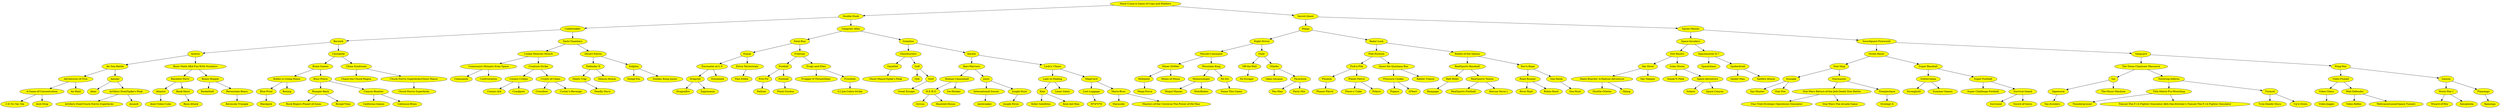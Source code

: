 digraph ArvoreJogos {
"Maze-Craze:A-Game-of-Cops-and-Robbers" [label="Maze-Craze:A-Game-of-Cops-and-Robbers", style=filled, fillcolor="#FFFF00"];
"Double-Dunk" [label="Double-Dunk", style=filled, fillcolor="#FFFF00"];
"Codebreaker" [label="Codebreaker", style=filled, fillcolor="#FFFF00"];
"Berzerk" [label="Berzerk", style=filled, fillcolor="#FFFF00"];
"Asterix" [label="Asterix", style=filled, fillcolor="#FFFF00"];
"Air-Sea-Battle" [label="Air-Sea-Battle", style=filled, fillcolor="#FFFF00"];
"Adventures-of-Tron" [label="Adventures-of-Tron", style=filled, fillcolor="#FFFF00"];
"A-Game-of-Concentration" [label="A-Game-of-Concentration", style=filled, fillcolor="#FFFF00"];
"3-D-Tic-Tac-Toe" [label="3-D-Tic-Tac-Toe", style=filled, fillcolor="#FFFF00"];
"Acid-Drop" [label="Acid-Drop", style=filled, fillcolor="#FFFF00"];
"A-Game-of-Concentration" -> "3-D-Tic-Tac-Toe";
"A-Game-of-Concentration" -> "Acid-Drop";
"Air-Raid" [label="Air-Raid", style=filled, fillcolor="#FFFF00"];
"Adventures-of-Tron" -> "A-Game-of-Concentration";
"Adventures-of-Tron" -> "Air-Raid";
"Amidar" [label="Amidar", style=filled, fillcolor="#FFFF00"];
"Alien" [label="Alien", style=filled, fillcolor="#FFFF00"];
"Artillery-Duel/Spike's-Peak" [label="Artillery-Duel/Spike's-Peak", style=filled, fillcolor="#FFFF00"];
"Artillery-Duel/Chuck-Norris-Superkicks" [label="Artillery-Duel/Chuck-Norris-Superkicks", style=filled, fillcolor="#FFFF00"];
"Assault" [label="Assault", style=filled, fillcolor="#FFFF00"];
"Artillery-Duel/Spike's-Peak" -> "Artillery-Duel/Chuck-Norris-Superkicks";
"Artillery-Duel/Spike's-Peak" -> "Assault";
"Amidar" -> "Alien";
"Amidar" -> "Artillery-Duel/Spike's-Peak";
"Air-Sea-Battle" -> "Adventures-of-Tron";
"Air-Sea-Battle" -> "Amidar";
"Basic-Math-AKA-Fun-With-Numbers" [label="Basic-Math-AKA-Fun-With-Numbers", style=filled, fillcolor="#FFFF00"];
"Bachelor-Party" [label="Bachelor-Party", style=filled, fillcolor="#FFFF00"];
"Atlantis" [label="Atlantis", style=filled, fillcolor="#FFFF00"];
"Atari-Video-Cube" [label="Atari-Video-Cube", style=filled, fillcolor="#FFFF00"];
"Atlantis" -> "Atari-Video-Cube";
"Bank-Heist" [label="Bank-Heist", style=filled, fillcolor="#FFFF00"];
"Base-Attack" [label="Base-Attack", style=filled, fillcolor="#FFFF00"];
"Bank-Heist" -> "Base-Attack";
"Bachelor-Party" -> "Atlantis";
"Bachelor-Party" -> "Bank-Heist";
"Beany-Bopper" [label="Beany-Bopper", style=filled, fillcolor="#FFFF00"];
"Basketball" [label="Basketball", style=filled, fillcolor="#FFFF00"];
"Berenstain-Bears" [label="Berenstain-Bears", style=filled, fillcolor="#FFFF00"];
"Bermuda-Triangle" [label="Bermuda-Triangle", style=filled, fillcolor="#FFFF00"];
"Berenstain-Bears" -> "Bermuda-Triangle";
"Beany-Bopper" -> "Basketball";
"Beany-Bopper" -> "Berenstain-Bears";
"Basic-Math-AKA-Fun-With-Numbers" -> "Bachelor-Party";
"Basic-Math-AKA-Fun-With-Numbers" -> "Beany-Bopper";
"Asterix" -> "Air-Sea-Battle";
"Asterix" -> "Basic-Math-AKA-Fun-With-Numbers";
"Centipede" [label="Centipede", style=filled, fillcolor="#FFFF00"];
"Brain-Games" [label="Brain-Games", style=filled, fillcolor="#FFFF00"];
"Bobby-is-Going-Home" [label="Bobby-is-Going-Home", style=filled, fillcolor="#FFFF00"];
"Blue-Print" [label="Blue-Print", style=filled, fillcolor="#FFFF00"];
"Blackjack" [label="Blackjack", style=filled, fillcolor="#FFFF00"];
"Blue-Print" -> "Blackjack";
"Boxing" [label="Boxing", style=filled, fillcolor="#FFFF00"];
"Bobby-is-Going-Home" -> "Blue-Print";
"Bobby-is-Going-Home" -> "Boxing";
"Busy-Police" [label="Busy-Police", style=filled, fillcolor="#FFFF00"];
"Bumper-Bash" [label="Bumper-Bash", style=filled, fillcolor="#FFFF00"];
"Buck-Rogers:Planet-of-Zoom" [label="Buck-Rogers:Planet-of-Zoom", style=filled, fillcolor="#FFFF00"];
"BurgerTime" [label="BurgerTime", style=filled, fillcolor="#FFFF00"];
"Bumper-Bash" -> "Buck-Rogers:Planet-of-Zoom";
"Bumper-Bash" -> "BurgerTime";
"Canyon-Bomber" [label="Canyon-Bomber", style=filled, fillcolor="#FFFF00"];
"California-Games" [label="California-Games", style=filled, fillcolor="#FFFF00"];
"Cathouse-Blues" [label="Cathouse-Blues", style=filled, fillcolor="#FFFF00"];
"Canyon-Bomber" -> "California-Games";
"Canyon-Bomber" -> "Cathouse-Blues";
"Busy-Police" -> "Bumper-Bash";
"Busy-Police" -> "Canyon-Bomber";
"Brain-Games" -> "Bobby-is-Going-Home";
"Brain-Games" -> "Busy-Police";
"China-Syndrome" [label="China-Syndrome", style=filled, fillcolor="#FFFF00"];
"Chase-the-Chuck-Wagon" [label="Chase-the-Chuck-Wagon", style=filled, fillcolor="#FFFF00"];
"Chuck-Norris-Superkicks/Ghost-Manor" [label="Chuck-Norris-Superkicks/Ghost-Manor", style=filled, fillcolor="#FFFF00"];
"Chuck-Norris-Superkicks" [label="Chuck-Norris-Superkicks", style=filled, fillcolor="#FFFF00"];
"Chuck-Norris-Superkicks/Ghost-Manor" -> "Chuck-Norris-Superkicks";
"China-Syndrome" -> "Chase-the-Chuck-Wagon";
"China-Syndrome" -> "Chuck-Norris-Superkicks/Ghost-Manor";
"Centipede" -> "Brain-Games";
"Centipede" -> "China-Syndrome";
"Berzerk" -> "Asterix";
"Berzerk" -> "Centipede";
"Dark-Chambers" [label="Dark-Chambers", style=filled, fillcolor="#FFFF00"];
"Cookie-Monster-Munch" [label="Cookie-Monster-Munch", style=filled, fillcolor="#FFFF00"];
"Communist-Mutants-from-Space" [label="Communist-Mutants-from-Space", style=filled, fillcolor="#FFFF00"];
"Commando" [label="Commando", style=filled, fillcolor="#FFFF00"];
"Confrontation" [label="Confrontation", style=filled, fillcolor="#FFFF00"];
"Communist-Mutants-from-Space" -> "Commando";
"Communist-Mutants-from-Space" -> "Confrontation";
"Creature-Strike" [label="Creature-Strike", style=filled, fillcolor="#FFFF00"];
"Cosmic-Creeps" [label="Cosmic-Creeps", style=filled, fillcolor="#FFFF00"];
"Cosmic-Ark" [label="Cosmic-Ark", style=filled, fillcolor="#FFFF00"];
"Crackpots" [label="Crackpots", style=filled, fillcolor="#FFFF00"];
"Cosmic-Creeps" -> "Cosmic-Ark";
"Cosmic-Creeps" -> "Crackpots";
"Crypts-of-Chaos" [label="Crypts-of-Chaos", style=filled, fillcolor="#FFFF00"];
"Crossbow" [label="Crossbow", style=filled, fillcolor="#FFFF00"];
"Custer's-Revenge" [label="Custer's-Revenge", style=filled, fillcolor="#FFFF00"];
"Crypts-of-Chaos" -> "Crossbow";
"Crypts-of-Chaos" -> "Custer's-Revenge";
"Creature-Strike" -> "Cosmic-Creeps";
"Creature-Strike" -> "Crypts-of-Chaos";
"Cookie-Monster-Munch" -> "Communist-Mutants-from-Space";
"Cookie-Monster-Munch" -> "Creature-Strike";
"Desert-Falcon" [label="Desert-Falcon", style=filled, fillcolor="#FFFF00"];
"Defender-II" [label="Defender-II", style=filled, fillcolor="#FFFF00"];
"Death-Trap" [label="Death-Trap", style=filled, fillcolor="#FFFF00"];
"Deadly-Discs" [label="Deadly-Discs", style=filled, fillcolor="#FFFF00"];
"Death-Trap" -> "Deadly-Discs";
"Demon-Attack" [label="Demon-Attack", style=filled, fillcolor="#FFFF00"];
"Defender-II" -> "Death-Trap";
"Defender-II" -> "Demon-Attack";
"Dolphin" [label="Dolphin", style=filled, fillcolor="#FFFF00"];
"Dodge'Em" [label="Dodge'Em", style=filled, fillcolor="#FFFF00"];
"Donkey-Kong-Junior" [label="Donkey-Kong-Junior", style=filled, fillcolor="#FFFF00"];
"Dolphin" -> "Dodge'Em";
"Dolphin" -> "Donkey-Kong-Junior";
"Desert-Falcon" -> "Defender-II";
"Desert-Falcon" -> "Dolphin";
"Dark-Chambers" -> "Cookie-Monster-Munch";
"Dark-Chambers" -> "Desert-Falcon";
"Codebreaker" -> "Berzerk";
"Codebreaker" -> "Dark-Chambers";
"Gangster-Alley" [label="Gangster-Alley", style=filled, fillcolor="#FFFF00"];
"Fatal-Run" [label="Fatal-Run", style=filled, fillcolor="#FFFF00"];
"Espial" [label="Espial", style=filled, fillcolor="#FFFF00"];
"Encounter-at-L-5" [label="Encounter-at-L-5", style=filled, fillcolor="#FFFF00"];
"Dragster" [label="Dragster", style=filled, fillcolor="#FFFF00"];
"Dragonfire" [label="Dragonfire", style=filled, fillcolor="#FFFF00"];
"Eggomania" [label="Eggomania", style=filled, fillcolor="#FFFF00"];
"Dragster" -> "Dragonfire";
"Dragster" -> "Eggomania";
"Entombed" [label="Entombed", style=filled, fillcolor="#FFFF00"];
"Encounter-at-L-5" -> "Dragster";
"Encounter-at-L-5" -> "Entombed";
"Extra-Terrestrials" [label="Extra-Terrestrials", style=filled, fillcolor="#FFFF00"];
"Fast-Eddie" [label="Fast-Eddie", style=filled, fillcolor="#FFFF00"];
"Extra-Terrestrials" -> "Fast-Eddie";
"Espial" -> "Encounter-at-L-5";
"Espial" -> "Extra-Terrestrials";
"Freeway" [label="Freeway", style=filled, fillcolor="#FFFF00"];
"Fireball" [label="Fireball", style=filled, fillcolor="#FFFF00"];
"Fire-Fly" [label="Fire-Fly", style=filled, fillcolor="#FFFF00"];
"Fathom" [label="Fathom", style=filled, fillcolor="#FFFF00"];
"Fire-Fly" -> "Fathom";
"Football" [label="Football", style=filled, fillcolor="#FFFF00"];
"Flash-Gordon" [label="Flash-Gordon", style=filled, fillcolor="#FFFF00"];
"Football" -> "Flash-Gordon";
"Fireball" -> "Fire-Fly";
"Fireball" -> "Football";
"Frogs-and-Flies" [label="Frogs-and-Flies", style=filled, fillcolor="#FFFF00"];
"Frogger-II:ThreeeDeep!" [label="Frogger-II:ThreeeDeep!", style=filled, fillcolor="#FFFF00"];
"Frostbite" [label="Frostbite", style=filled, fillcolor="#FFFF00"];
"G.I.Joe:Cobra-Strike" [label="G.I.Joe:Cobra-Strike", style=filled, fillcolor="#FFFF00"];
"Frostbite" -> "G.I.Joe:Cobra-Strike";
"Frogs-and-Flies" -> "Frogger-II:ThreeeDeep!";
"Frogs-and-Flies" -> "Frostbite";
"Freeway" -> "Fireball";
"Freeway" -> "Frogs-and-Flies";
"Fatal-Run" -> "Espial";
"Fatal-Run" -> "Freeway";
"Gremlins" [label="Gremlins", style=filled, fillcolor="#FFFF00"];
"Ghostbusters" [label="Ghostbusters", style=filled, fillcolor="#FFFF00"];
"Gauntlet" [label="Gauntlet", style=filled, fillcolor="#FFFF00"];
"Ghost-Manor/Spike's-Peak" [label="Ghost-Manor/Spike's-Peak", style=filled, fillcolor="#FFFF00"];
"Gauntlet" -> "Ghost-Manor/Spike's-Peak";
"Golf" [label="Golf", style=filled, fillcolor="#FFFF00"];
"Glib" [label="Glib", style=filled, fillcolor="#FFFF00"];
"Gorf" [label="Gorf", style=filled, fillcolor="#FFFF00"];
"Great-Escape" [label="Great-Escape", style=filled, fillcolor="#FFFF00"];
"Gorf" -> "Great-Escape";
"Golf" -> "Glib";
"Golf" -> "Gorf";
"Ghostbusters" -> "Gauntlet";
"Ghostbusters" -> "Golf";
"Karate" [label="Karate", style=filled, fillcolor="#FFFF00"];
"Ikari-Warriors" [label="Ikari-Warriors", style=filled, fillcolor="#FFFF00"];
"Human-Cannonball" [label="Human-Cannonball", style=filled, fillcolor="#FFFF00"];
"H.E.R.O." [label="H.E.R.O.", style=filled, fillcolor="#FFFF00"];
"Gyruss" [label="Gyruss", style=filled, fillcolor="#FFFF00"];
"Haunted-House" [label="Haunted-House", style=filled, fillcolor="#FFFF00"];
"H.E.R.O." -> "Gyruss";
"H.E.R.O." -> "Haunted-House";
"Ice-Hockey" [label="Ice-Hockey", style=filled, fillcolor="#FFFF00"];
"Human-Cannonball" -> "H.E.R.O.";
"Human-Cannonball" -> "Ice-Hockey";
"Joust" [label="Joust", style=filled, fillcolor="#FFFF00"];
"International-Soccer" [label="International-Soccer", style=filled, fillcolor="#FFFF00"];
"Jawbreaker" [label="Jawbreaker", style=filled, fillcolor="#FFFF00"];
"International-Soccer" -> "Jawbreaker";
"Jungle-Hunt" [label="Jungle-Hunt", style=filled, fillcolor="#FFFF00"];
"Jungle-Fever" [label="Jungle-Fever", style=filled, fillcolor="#FFFF00"];
"Jungle-Hunt" -> "Jungle-Fever";
"Joust" -> "International-Soccer";
"Joust" -> "Jungle-Hunt";
"Ikari-Warriors" -> "Human-Cannonball";
"Ikari-Warriors" -> "Joust";
"Lock'n'-Chase" [label="Lock'n'-Chase", style=filled, fillcolor="#FFFF00"];
"Lady-in-Wading" [label="Lady-in-Wading", style=filled, fillcolor="#FFFF00"];
"Klax" [label="Klax", style=filled, fillcolor="#FFFF00"];
"Killer-Satellites" [label="Killer-Satellites", style=filled, fillcolor="#FFFF00"];
"Kool-Aid-Man" [label="Kool-Aid-Man", style=filled, fillcolor="#FFFF00"];
"Klax" -> "Killer-Satellites";
"Klax" -> "Kool-Aid-Man";
"Laser-Gates" [label="Laser-Gates", style=filled, fillcolor="#FFFF00"];
"Lady-in-Wading" -> "Klax";
"Lady-in-Wading" -> "Laser-Gates";
"MagiCard" [label="MagiCard", style=filled, fillcolor="#FFFF00"];
"Lost-Luggage" [label="Lost-Luggage", style=filled, fillcolor="#FFFF00"];
"M*A*S*H" [label="M*A*S*H", style=filled, fillcolor="#FFFF00"];
"Lost-Luggage" -> "M*A*S*H";
"Mario-Bros." [label="Mario-Bros.", style=filled, fillcolor="#FFFF00"];
"Marauder" [label="Marauder", style=filled, fillcolor="#FFFF00"];
"Masters-of-the-Universe:The-Power-of-He-Man" [label="Masters-of-the-Universe:The-Power-of-He-Man", style=filled, fillcolor="#FFFF00"];
"Mario-Bros." -> "Marauder";
"Mario-Bros." -> "Masters-of-the-Universe:The-Power-of-He-Man";
"MagiCard" -> "Lost-Luggage";
"MagiCard" -> "Mario-Bros.";
"Lock'n'-Chase" -> "Lady-in-Wading";
"Lock'n'-Chase" -> "MagiCard";
"Karate" -> "Ikari-Warriors";
"Karate" -> "Lock'n'-Chase";
"Gremlins" -> "Ghostbusters";
"Gremlins" -> "Karate";
"Gangster-Alley" -> "Fatal-Run";
"Gangster-Alley" -> "Gremlins";
"Double-Dunk" -> "Codebreaker";
"Double-Dunk" -> "Gangster-Alley";
"Secret-Quest" [label="Secret-Quest", style=filled, fillcolor="#FFFF00"];
"Pengo" [label="Pengo", style=filled, fillcolor="#FFFF00"];
"Night-Driver" [label="Night-Driver", style=filled, fillcolor="#FFFF00"];
"Missile-Command" [label="Missile-Command", style=filled, fillcolor="#FFFF00"];
"Miner-2049er" [label="Miner-2049er", style=filled, fillcolor="#FFFF00"];
"Millipede" [label="Millipede", style=filled, fillcolor="#FFFF00"];
"Mega-Force" [label="Mega-Force", style=filled, fillcolor="#FFFF00"];
"Millipede" -> "Mega-Force";
"Mines-of-Minos" [label="Mines-of-Minos", style=filled, fillcolor="#FFFF00"];
"Miner-2049er" -> "Millipede";
"Miner-2049er" -> "Mines-of-Minos";
"Mountain-King" [label="Mountain-King", style=filled, fillcolor="#FFFF00"];
"Moonsweeper" [label="Moonsweeper", style=filled, fillcolor="#FFFF00"];
"Mogul-Maniac" [label="Mogul-Maniac", style=filled, fillcolor="#FFFF00"];
"MotoRodeo" [label="MotoRodeo", style=filled, fillcolor="#FFFF00"];
"Moonsweeper" -> "Mogul-Maniac";
"Moonsweeper" -> "MotoRodeo";
"Mr.Do!" [label="Mr.Do!", style=filled, fillcolor="#FFFF00"];
"Name-This-Game" [label="Name-This-Game", style=filled, fillcolor="#FFFF00"];
"Mr.Do!" -> "Name-This-Game";
"Mountain-King" -> "Moonsweeper";
"Mountain-King" -> "Mr.Do!";
"Missile-Command" -> "Miner-2049er";
"Missile-Command" -> "Mountain-King";
"Oink!" [label="Oink!", style=filled, fillcolor="#FFFF00"];
"Off-the-Wall" [label="Off-the-Wall", style=filled, fillcolor="#FFFF00"];
"No-Escape!" [label="No-Escape!", style=filled, fillcolor="#FFFF00"];
"Off-the-Wall" -> "No-Escape!";
"Othello" [label="Othello", style=filled, fillcolor="#FFFF00"];
"Open-Sesame" [label="Open-Sesame", style=filled, fillcolor="#FFFF00"];
"Parachute" [label="Parachute", style=filled, fillcolor="#FFFF00"];
"Pac-Man" [label="Pac-Man", style=filled, fillcolor="#FFFF00"];
"Party-Mix" [label="Party-Mix", style=filled, fillcolor="#FFFF00"];
"Parachute" -> "Pac-Man";
"Parachute" -> "Party-Mix";
"Othello" -> "Open-Sesame";
"Othello" -> "Parachute";
"Oink!" -> "Off-the-Wall";
"Oink!" -> "Othello";
"Night-Driver" -> "Missile-Command";
"Night-Driver" -> "Oink!";
"Radar-Lock" [label="Radar-Lock", style=filled, fillcolor="#FFFF00"];
"Pole-Position" [label="Pole-Position", style=filled, fillcolor="#FFFF00"];
"Pick'n-Pile" [label="Pick'n-Pile", style=filled, fillcolor="#FFFF00"];
"Phoenix" [label="Phoenix", style=filled, fillcolor="#FFFF00"];
"Phaser-Patrol" [label="Phaser-Patrol", style=filled, fillcolor="#FFFF00"];
"Phoenix" -> "Phaser-Patrol";
"Planet-Patrol" [label="Planet-Patrol", style=filled, fillcolor="#FFFF00"];
"Piece-o'-Cake" [label="Piece-o'-Cake", style=filled, fillcolor="#FFFF00"];
"Polaris" [label="Polaris", style=filled, fillcolor="#FFFF00"];
"Planet-Patrol" -> "Piece-o'-Cake";
"Planet-Patrol" -> "Polaris";
"Pick'n-Pile" -> "Phoenix";
"Pick'n-Pile" -> "Planet-Patrol";
"Quest-for-Quintana-Roo" [label="Quest-for-Quintana-Roo", style=filled, fillcolor="#FFFF00"];
"Pressure-Cooker" [label="Pressure-Cooker", style=filled, fillcolor="#FFFF00"];
"Popeye" [label="Popeye", style=filled, fillcolor="#FFFF00"];
"Q*bert" [label="Q*bert", style=filled, fillcolor="#FFFF00"];
"Pressure-Cooker" -> "Popeye";
"Pressure-Cooker" -> "Q*bert";
"Rabbit-Transit" [label="Rabbit-Transit", style=filled, fillcolor="#FFFF00"];
"Quest-for-Quintana-Roo" -> "Pressure-Cooker";
"Quest-for-Quintana-Roo" -> "Rabbit-Transit";
"Pole-Position" -> "Pick'n-Pile";
"Pole-Position" -> "Quest-for-Quintana-Roo";
"Riddle-of-the-Sphinx" [label="Riddle-of-the-Sphinx", style=filled, fillcolor="#FFFF00"];
"RealSports-Baseball" [label="RealSports-Baseball", style=filled, fillcolor="#FFFF00"];
"Raft-Rider" [label="Raft-Rider", style=filled, fillcolor="#FFFF00"];
"Rampage" [label="Rampage", style=filled, fillcolor="#FFFF00"];
"Raft-Rider" -> "Rampage";
"RealSports-Tennis" [label="RealSports-Tennis", style=filled, fillcolor="#FFFF00"];
"RealSports-Football" [label="RealSports-Football", style=filled, fillcolor="#FFFF00"];
"Rescue-Terra-1" [label="Rescue-Terra-1", style=filled, fillcolor="#FFFF00"];
"RealSports-Tennis" -> "RealSports-Football";
"RealSports-Tennis" -> "Rescue-Terra-1";
"RealSports-Baseball" -> "Raft-Rider";
"RealSports-Baseball" -> "RealSports-Tennis";
"Roc'n-Rope" [label="Roc'n-Rope", style=filled, fillcolor="#FFFF00"];
"Road-Runner" [label="Road-Runner", style=filled, fillcolor="#FFFF00"];
"River-Raid" [label="River-Raid", style=filled, fillcolor="#FFFF00"];
"Robin-Hood" [label="Robin-Hood", style=filled, fillcolor="#FFFF00"];
"Road-Runner" -> "River-Raid";
"Road-Runner" -> "Robin-Hood";
"Sea-Hawk" [label="Sea-Hawk", style=filled, fillcolor="#FFFF00"];
"Sea-Hunt" [label="Sea-Hunt", style=filled, fillcolor="#FFFF00"];
"Sea-Hawk" -> "Sea-Hunt";
"Roc'n-Rope" -> "Road-Runner";
"Roc'n-Rope" -> "Sea-Hawk";
"Riddle-of-the-Sphinx" -> "RealSports-Baseball";
"Riddle-of-the-Sphinx" -> "Roc'n-Rope";
"Radar-Lock" -> "Pole-Position";
"Radar-Lock" -> "Riddle-of-the-Sphinx";
"Pengo" -> "Night-Driver";
"Pengo" -> "Radar-Lock";
"Sprint-Master" [label="Sprint-Master", style=filled, fillcolor="#FFFF00"];
"Space-Invaders" [label="Space-Invaders", style=filled, fillcolor="#FFFF00"];
"Slot-Racers" [label="Slot-Racers", style=filled, fillcolor="#FFFF00"];
"Sky-Diver" [label="Sky-Diver", style=filled, fillcolor="#FFFF00"];
"Skate-Boardin':A-Radical-Adventure" [label="Skate-Boardin':A-Radical-Adventure", style=filled, fillcolor="#FFFF00"];
"Shuttle-Orbiter" [label="Shuttle-Orbiter", style=filled, fillcolor="#FFFF00"];
"Skiing" [label="Skiing", style=filled, fillcolor="#FFFF00"];
"Skate-Boardin':A-Radical-Adventure" -> "Shuttle-Orbiter";
"Skate-Boardin':A-Radical-Adventure" -> "Skiing";
"Sky-Skipper" [label="Sky-Skipper", style=filled, fillcolor="#FFFF00"];
"Sky-Diver" -> "Skate-Boardin':A-Radical-Adventure";
"Sky-Diver" -> "Sky-Skipper";
"Solar-Storm" [label="Solar-Storm", style=filled, fillcolor="#FFFF00"];
"Sneak'N-Peek" [label="Sneak'N-Peek", style=filled, fillcolor="#FFFF00"];
"Space-Adventure" [label="Space-Adventure", style=filled, fillcolor="#FFFF00"];
"Solaris" [label="Solaris", style=filled, fillcolor="#FFFF00"];
"Space-Canyon" [label="Space-Canyon", style=filled, fillcolor="#FFFF00"];
"Space-Adventure" -> "Solaris";
"Space-Adventure" -> "Space-Canyon";
"Solar-Storm" -> "Sneak'N-Peek";
"Solar-Storm" -> "Space-Adventure";
"Slot-Racers" -> "Sky-Diver";
"Slot-Racers" -> "Solar-Storm";
"Spacemaster-X-7" [label="Spacemaster-X-7", style=filled, fillcolor="#FFFF00"];
"Spacechase" [label="Spacechase", style=filled, fillcolor="#FFFF00"];
"Spiderdroid" [label="Spiderdroid", style=filled, fillcolor="#FFFF00"];
"Spider-Man" [label="Spider-Man", style=filled, fillcolor="#FFFF00"];
"Spitfire-Attack" [label="Spitfire-Attack", style=filled, fillcolor="#FFFF00"];
"Spiderdroid" -> "Spider-Man";
"Spiderdroid" -> "Spitfire-Attack";
"Spacemaster-X-7" -> "Spacechase";
"Spacemaster-X-7" -> "Spiderdroid";
"Space-Invaders" -> "Slot-Racers";
"Space-Invaders" -> "Spacemaster-X-7";
"Swordquest:Fireworld" [label="Swordquest:Fireworld", style=filled, fillcolor="#FFFF00"];
"Street-Racer" [label="Street-Racer", style=filled, fillcolor="#FFFF00"];
"Star-Ship" [label="Star-Ship", style=filled, fillcolor="#FFFF00"];
"Sssnake" [label="Sssnake", style=filled, fillcolor="#FFFF00"];
"Spy-Hunter" [label="Spy-Hunter", style=filled, fillcolor="#FFFF00"];
"Star-Fox" [label="Star-Fox", style=filled, fillcolor="#FFFF00"];
"Sssnake" -> "Spy-Hunter";
"Sssnake" -> "Star-Fox";
"Starmaster" [label="Starmaster", style=filled, fillcolor="#FFFF00"];
"Star-Wars-Return-of-the-Jedi:Death-Star-Battle" [label="Star-Wars-Return-of-the-Jedi:Death-Star-Battle", style=filled, fillcolor="#FFFF00"];
"Star-Trek:Strategic-Operations-Simulator" [label="Star-Trek:Strategic-Operations-Simulator", style=filled, fillcolor="#FFFF00"];
"Star-Wars:The-Arcade-Game" [label="Star-Wars:The-Arcade-Game", style=filled, fillcolor="#FFFF00"];
"Star-Wars-Return-of-the-Jedi:Death-Star-Battle" -> "Star-Trek:Strategic-Operations-Simulator";
"Star-Wars-Return-of-the-Jedi:Death-Star-Battle" -> "Star-Wars:The-Arcade-Game";
"Steeplechase" [label="Steeplechase", style=filled, fillcolor="#FFFF00"];
"Strategy-X" [label="Strategy-X", style=filled, fillcolor="#FFFF00"];
"Steeplechase" -> "Strategy-X";
"Starmaster" -> "Star-Wars-Return-of-the-Jedi:Death-Star-Battle";
"Starmaster" -> "Steeplechase";
"Star-Ship" -> "Sssnake";
"Star-Ship" -> "Starmaster";
"Super-Baseball" [label="Super-Baseball", style=filled, fillcolor="#FFFF00"];
"Subterranea" [label="Subterranea", style=filled, fillcolor="#FFFF00"];
"Stronghold" [label="Stronghold", style=filled, fillcolor="#FFFF00"];
"Summer-Games" [label="Summer-Games", style=filled, fillcolor="#FFFF00"];
"Subterranea" -> "Stronghold";
"Subterranea" -> "Summer-Games";
"Super-Football" [label="Super-Football", style=filled, fillcolor="#FFFF00"];
"Super-Challenge-Football" [label="Super-Challenge-Football", style=filled, fillcolor="#FFFF00"];
"Survival-Island" [label="Survival-Island", style=filled, fillcolor="#FFFF00"];
"Surround" [label="Surround", style=filled, fillcolor="#FFFF00"];
"Sword-of-Saros" [label="Sword-of-Saros", style=filled, fillcolor="#FFFF00"];
"Survival-Island" -> "Surround";
"Survival-Island" -> "Sword-of-Saros";
"Super-Football" -> "Super-Challenge-Football";
"Super-Football" -> "Survival-Island";
"Super-Baseball" -> "Subterranea";
"Super-Baseball" -> "Super-Football";
"Street-Racer" -> "Star-Ship";
"Street-Racer" -> "Super-Baseball";
"Vanguard" [label="Vanguard", style=filled, fillcolor="#FFFF00"];
"The-Texas-Chainsaw-Massacre" [label="The-Texas-Chainsaw-Massacre", style=filled, fillcolor="#FFFF00"];
"Taz" [label="Taz", style=filled, fillcolor="#FFFF00"];
"Tapeworm" [label="Tapeworm", style=filled, fillcolor="#FFFF00"];
"Tax-Avoiders" [label="Tax-Avoiders", style=filled, fillcolor="#FFFF00"];
"Tapeworm" -> "Tax-Avoiders";
"The-Music-Machine" [label="The-Music-Machine", style=filled, fillcolor="#FFFF00"];
"Taz" -> "Tapeworm";
"Taz" -> "The-Music-Machine";
"Towering-Inferno" [label="Towering-Inferno", style=filled, fillcolor="#FFFF00"];
"Title-Match-Pro-Wrestling" [label="Title-Match-Pro-Wrestling", style=filled, fillcolor="#FFFF00"];
"Thunderground" [label="Thunderground", style=filled, fillcolor="#FFFF00"];
"Tomcat:The-F-14-Fighter-Simulator-AKA-Dan-Kitchen's-Tomcat:The-F-14-Fighter-Simulator" [label="Tomcat:The-F-14-Fighter-Simulator-AKA-Dan-Kitchen's-Tomcat:The-F-14-Fighter-Simulator", style=filled, fillcolor="#FFFF00"];
"Title-Match-Pro-Wrestling" -> "Thunderground";
"Title-Match-Pro-Wrestling" -> "Tomcat:The-F-14-Fighter-Simulator-AKA-Dan-Kitchen's-Tomcat:The-F-14-Fighter-Simulator";
"Turmoil" [label="Turmoil", style=filled, fillcolor="#FFFF00"];
"Tron:Deadly-Discs" [label="Tron:Deadly-Discs", style=filled, fillcolor="#FFFF00"];
"Up'n-Down" [label="Up'n-Down", style=filled, fillcolor="#FFFF00"];
"Turmoil" -> "Tron:Deadly-Discs";
"Turmoil" -> "Up'n-Down";
"Towering-Inferno" -> "Title-Match-Pro-Wrestling";
"Towering-Inferno" -> "Turmoil";
"The-Texas-Chainsaw-Massacre" -> "Taz";
"The-Texas-Chainsaw-Massacre" -> "Towering-Inferno";
"Wing-War" [label="Wing-War", style=filled, fillcolor="#FFFF00"];
"Video-Pinball" [label="Video-Pinball", style=filled, fillcolor="#FFFF00"];
"Video-Chess" [label="Video-Chess", style=filled, fillcolor="#FFFF00"];
"Video-Jogger" [label="Video-Jogger", style=filled, fillcolor="#FFFF00"];
"Video-Chess" -> "Video-Jogger";
"Wall-Defender" [label="Wall-Defender", style=filled, fillcolor="#FFFF00"];
"Video-Reflex" [label="Video-Reflex", style=filled, fillcolor="#FFFF00"];
"Weltraumtunnel(Space-Tunnel)" [label="Weltraumtunnel(Space-Tunnel)", style=filled, fillcolor="#FFFF00"];
"Wall-Defender" -> "Video-Reflex";
"Wall-Defender" -> "Weltraumtunnel(Space-Tunnel)";
"Video-Pinball" -> "Video-Chess";
"Video-Pinball" -> "Wall-Defender";
"Zaxxon" [label="Zaxxon", style=filled, fillcolor="#FFFF00"];
"Worm-War-I" [label="Worm-War-I", style=filled, fillcolor="#FFFF00"];
"Wizard-of-Wor" [label="Wizard-of-Wor", style=filled, fillcolor="#FFFF00"];
"Xenophobe" [label="Xenophobe", style=filled, fillcolor="#FFFF00"];
"Worm-War-I" -> "Wizard-of-Wor";
"Worm-War-I" -> "Xenophobe";
"Flamengo" [label="Flamengo", style=filled, fillcolor="#FFFF00"];
"flamengo" [label="flamengo", style=filled, fillcolor="#FFFF00"];
"Flamengo" -> "flamengo";
"Zaxxon" -> "Worm-War-I";
"Zaxxon" -> "Flamengo";
"Wing-War" -> "Video-Pinball";
"Wing-War" -> "Zaxxon";
"Vanguard" -> "The-Texas-Chainsaw-Massacre";
"Vanguard" -> "Wing-War";
"Swordquest:Fireworld" -> "Street-Racer";
"Swordquest:Fireworld" -> "Vanguard";
"Sprint-Master" -> "Space-Invaders";
"Sprint-Master" -> "Swordquest:Fireworld";
"Secret-Quest" -> "Pengo";
"Secret-Quest" -> "Sprint-Master";
"Maze-Craze:A-Game-of-Cops-and-Robbers" -> "Double-Dunk";
"Maze-Craze:A-Game-of-Cops-and-Robbers" -> "Secret-Quest";
}
